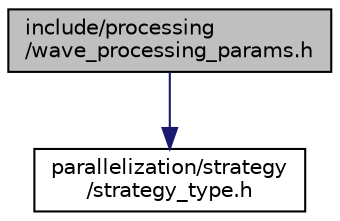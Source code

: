 digraph "include/processing/wave_processing_params.h"
{
  edge [fontname="Helvetica",fontsize="10",labelfontname="Helvetica",labelfontsize="10"];
  node [fontname="Helvetica",fontsize="10",shape=record];
  Node1 [label="include/processing\l/wave_processing_params.h",height=0.2,width=0.4,color="black", fillcolor="grey75", style="filled", fontcolor="black"];
  Node1 -> Node2 [color="midnightblue",fontsize="10",style="solid",fontname="Helvetica"];
  Node2 [label="parallelization/strategy\l/strategy_type.h",height=0.2,width=0.4,color="black", fillcolor="white", style="filled",URL="$dd/d28/strategy__type_8h.html"];
}
